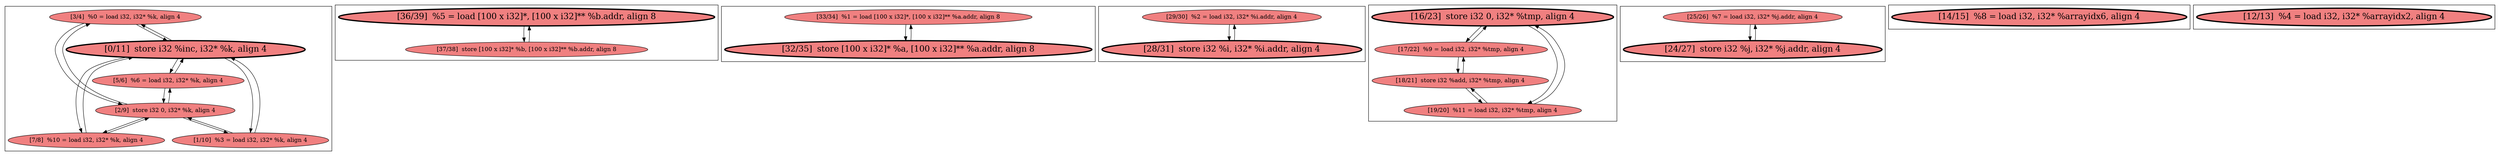 
digraph G {



node70->node72 [ ]
node72->node70 [ ]
node71->node68 [ ]
node68->node71 [ ]
node77->node76 [ ]
node73->node71 [ ]
node74->node75 [ ]
node75->node74 [ ]
node71->node73 [ ]
node80->node81 [ ]
node82->node85 [ ]
node69->node72 [ ]
node76->node77 [ ]
node85->node84 [ ]
node70->node71 [ ]
node69->node71 [ ]
node84->node83 [ ]
node84->node85 [ ]
node71->node69 [ ]
node85->node82 [ ]
node83->node84 [ ]
node81->node80 [ ]
node72->node68 [ ]
node83->node82 [ ]
node82->node83 [ ]
node78->node79 [ ]
node79->node78 [ ]
node71->node70 [ ]
node73->node72 [ ]
node68->node72 [ ]
node72->node73 [ ]
node72->node69 [ ]


subgraph cluster7 {


node87 [penwidth=3.0,fontsize=20,fillcolor=lightcoral,label="[14/15]  %8 = load i32, i32* %arrayidx6, align 4",shape=ellipse,style=filled ]



}

subgraph cluster6 {


node86 [penwidth=3.0,fontsize=20,fillcolor=lightcoral,label="[12/13]  %4 = load i32, i32* %arrayidx2, align 4",shape=ellipse,style=filled ]



}

subgraph cluster0 {


node72 [penwidth=3.0,fontsize=20,fillcolor=lightcoral,label="[0/11]  store i32 %inc, i32* %k, align 4",shape=ellipse,style=filled ]
node71 [fillcolor=lightcoral,label="[2/9]  store i32 0, i32* %k, align 4",shape=ellipse,style=filled ]
node70 [fillcolor=lightcoral,label="[3/4]  %0 = load i32, i32* %k, align 4",shape=ellipse,style=filled ]
node68 [fillcolor=lightcoral,label="[7/8]  %10 = load i32, i32* %k, align 4",shape=ellipse,style=filled ]
node73 [fillcolor=lightcoral,label="[1/10]  %3 = load i32, i32* %k, align 4",shape=ellipse,style=filled ]
node69 [fillcolor=lightcoral,label="[5/6]  %6 = load i32, i32* %k, align 4",shape=ellipse,style=filled ]



}

subgraph cluster5 {


node85 [fillcolor=lightcoral,label="[17/22]  %9 = load i32, i32* %tmp, align 4",shape=ellipse,style=filled ]
node84 [fillcolor=lightcoral,label="[18/21]  store i32 %add, i32* %tmp, align 4",shape=ellipse,style=filled ]
node82 [penwidth=3.0,fontsize=20,fillcolor=lightcoral,label="[16/23]  store i32 0, i32* %tmp, align 4",shape=ellipse,style=filled ]
node83 [fillcolor=lightcoral,label="[19/20]  %11 = load i32, i32* %tmp, align 4",shape=ellipse,style=filled ]



}

subgraph cluster1 {


node75 [penwidth=3.0,fontsize=20,fillcolor=lightcoral,label="[32/35]  store [100 x i32]* %a, [100 x i32]** %a.addr, align 8",shape=ellipse,style=filled ]
node74 [fillcolor=lightcoral,label="[33/34]  %1 = load [100 x i32]*, [100 x i32]** %a.addr, align 8",shape=ellipse,style=filled ]



}

subgraph cluster2 {


node77 [penwidth=3.0,fontsize=20,fillcolor=lightcoral,label="[36/39]  %5 = load [100 x i32]*, [100 x i32]** %b.addr, align 8",shape=ellipse,style=filled ]
node76 [fillcolor=lightcoral,label="[37/38]  store [100 x i32]* %b, [100 x i32]** %b.addr, align 8",shape=ellipse,style=filled ]



}

subgraph cluster3 {


node79 [penwidth=3.0,fontsize=20,fillcolor=lightcoral,label="[24/27]  store i32 %j, i32* %j.addr, align 4",shape=ellipse,style=filled ]
node78 [fillcolor=lightcoral,label="[25/26]  %7 = load i32, i32* %j.addr, align 4",shape=ellipse,style=filled ]



}

subgraph cluster4 {


node81 [penwidth=3.0,fontsize=20,fillcolor=lightcoral,label="[28/31]  store i32 %i, i32* %i.addr, align 4",shape=ellipse,style=filled ]
node80 [fillcolor=lightcoral,label="[29/30]  %2 = load i32, i32* %i.addr, align 4",shape=ellipse,style=filled ]



}

}
